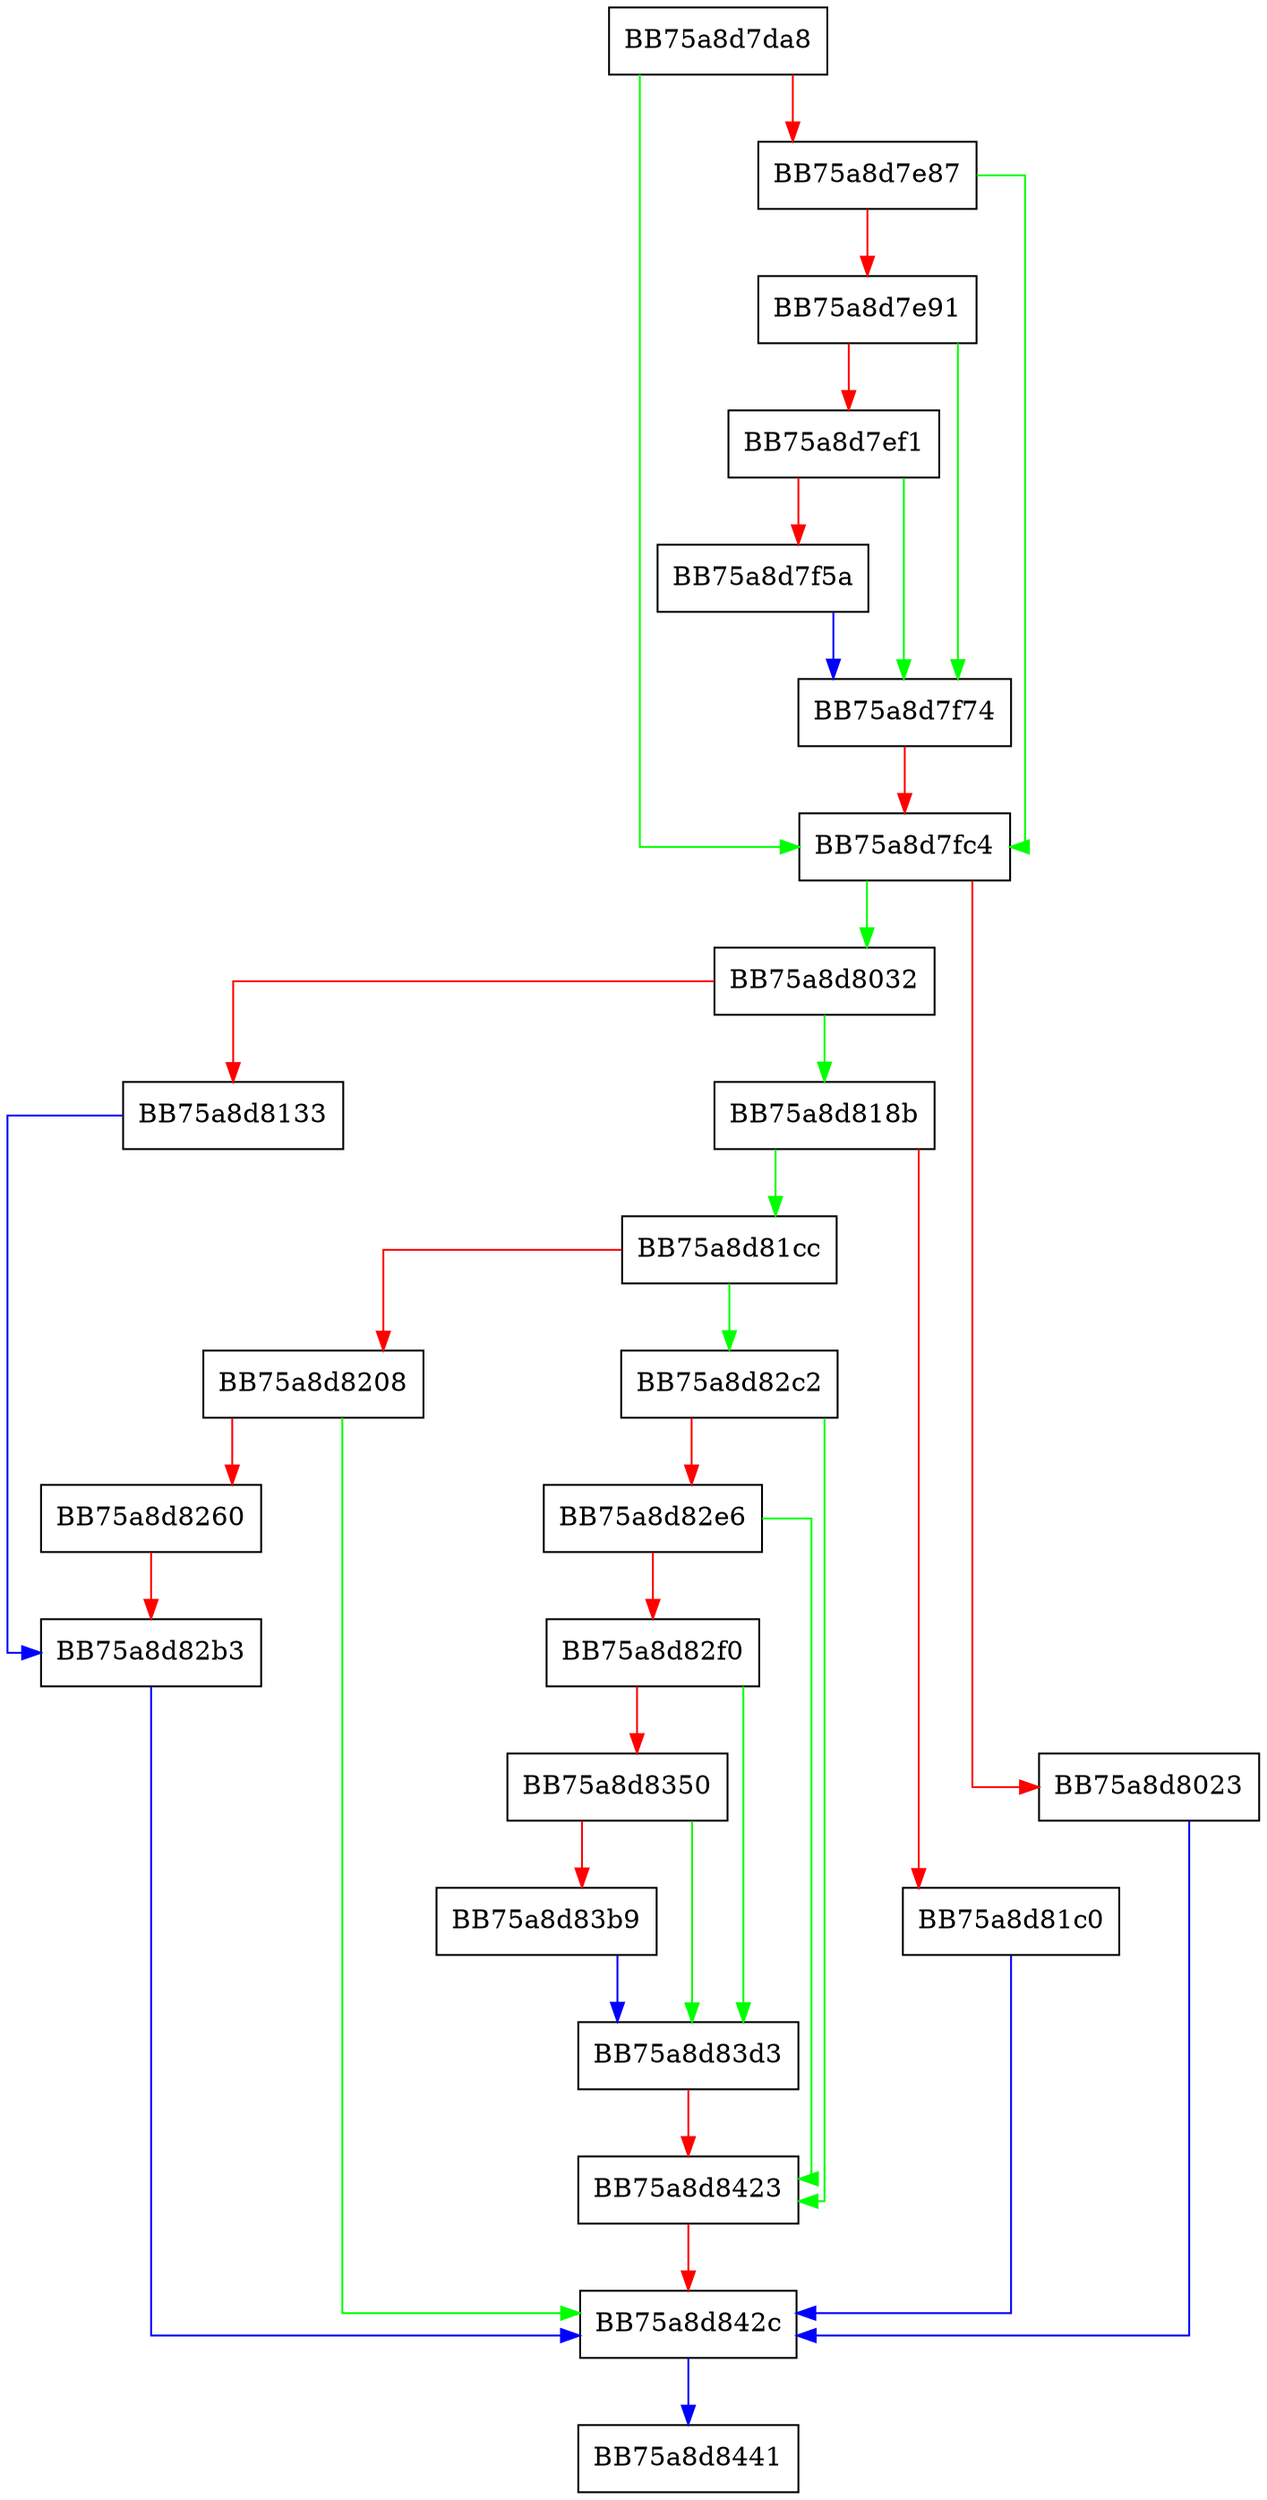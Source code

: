 digraph _configure_compute_device {
  node [shape="box"];
  graph [splines=ortho];
  BB75a8d7da8 -> BB75a8d7fc4 [color="green"];
  BB75a8d7da8 -> BB75a8d7e87 [color="red"];
  BB75a8d7e87 -> BB75a8d7fc4 [color="green"];
  BB75a8d7e87 -> BB75a8d7e91 [color="red"];
  BB75a8d7e91 -> BB75a8d7f74 [color="green"];
  BB75a8d7e91 -> BB75a8d7ef1 [color="red"];
  BB75a8d7ef1 -> BB75a8d7f74 [color="green"];
  BB75a8d7ef1 -> BB75a8d7f5a [color="red"];
  BB75a8d7f5a -> BB75a8d7f74 [color="blue"];
  BB75a8d7f74 -> BB75a8d7fc4 [color="red"];
  BB75a8d7fc4 -> BB75a8d8032 [color="green"];
  BB75a8d7fc4 -> BB75a8d8023 [color="red"];
  BB75a8d8023 -> BB75a8d842c [color="blue"];
  BB75a8d8032 -> BB75a8d818b [color="green"];
  BB75a8d8032 -> BB75a8d8133 [color="red"];
  BB75a8d8133 -> BB75a8d82b3 [color="blue"];
  BB75a8d818b -> BB75a8d81cc [color="green"];
  BB75a8d818b -> BB75a8d81c0 [color="red"];
  BB75a8d81c0 -> BB75a8d842c [color="blue"];
  BB75a8d81cc -> BB75a8d82c2 [color="green"];
  BB75a8d81cc -> BB75a8d8208 [color="red"];
  BB75a8d8208 -> BB75a8d842c [color="green"];
  BB75a8d8208 -> BB75a8d8260 [color="red"];
  BB75a8d8260 -> BB75a8d82b3 [color="red"];
  BB75a8d82b3 -> BB75a8d842c [color="blue"];
  BB75a8d82c2 -> BB75a8d8423 [color="green"];
  BB75a8d82c2 -> BB75a8d82e6 [color="red"];
  BB75a8d82e6 -> BB75a8d8423 [color="green"];
  BB75a8d82e6 -> BB75a8d82f0 [color="red"];
  BB75a8d82f0 -> BB75a8d83d3 [color="green"];
  BB75a8d82f0 -> BB75a8d8350 [color="red"];
  BB75a8d8350 -> BB75a8d83d3 [color="green"];
  BB75a8d8350 -> BB75a8d83b9 [color="red"];
  BB75a8d83b9 -> BB75a8d83d3 [color="blue"];
  BB75a8d83d3 -> BB75a8d8423 [color="red"];
  BB75a8d8423 -> BB75a8d842c [color="red"];
  BB75a8d842c -> BB75a8d8441 [color="blue"];
}